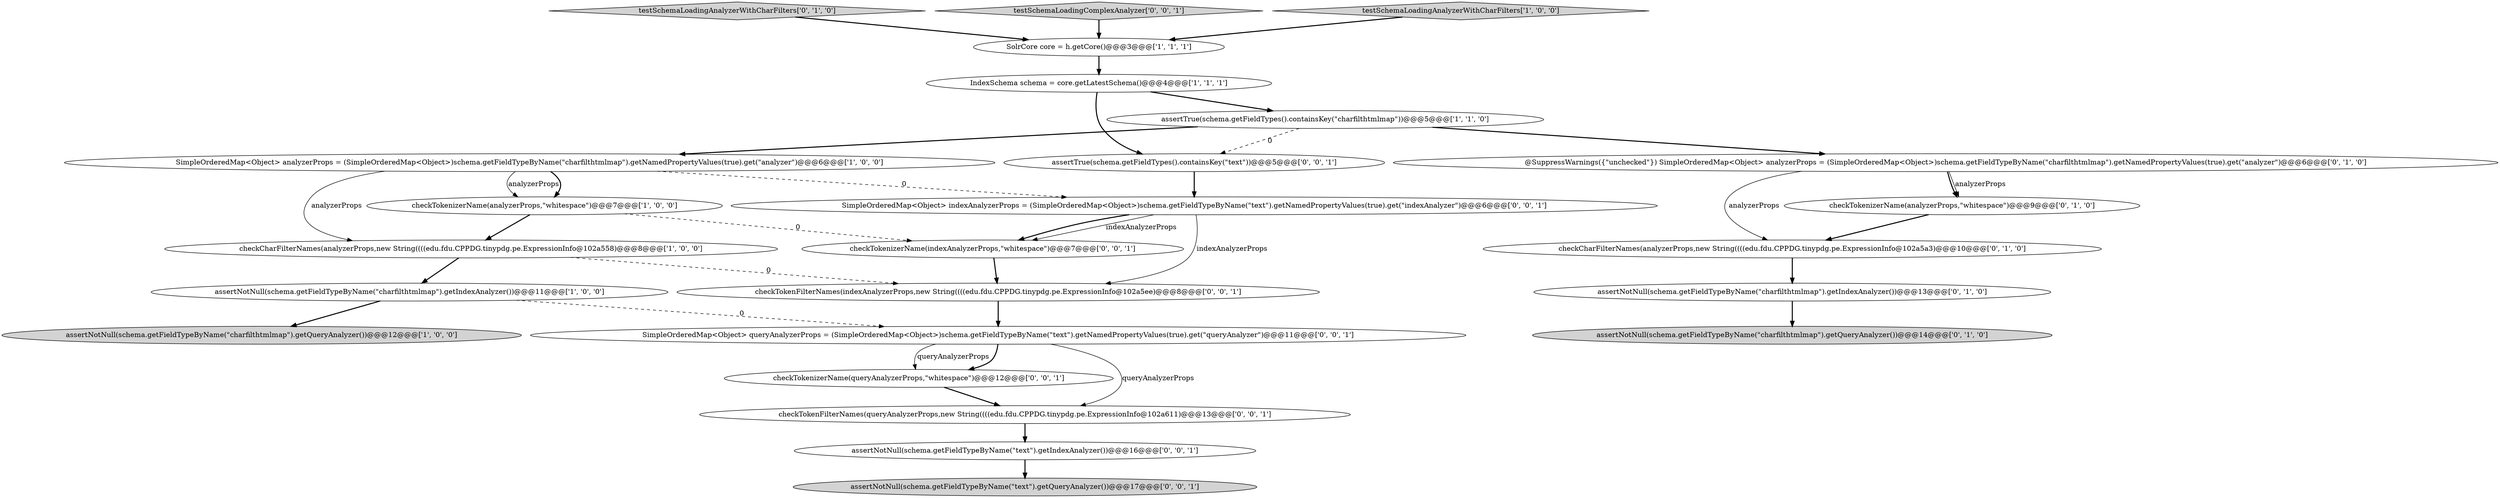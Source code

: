 digraph {
21 [style = filled, label = "SimpleOrderedMap<Object> queryAnalyzerProps = (SimpleOrderedMap<Object>)schema.getFieldTypeByName(\"text\").getNamedPropertyValues(true).get(\"queryAnalyzer\")@@@11@@@['0', '0', '1']", fillcolor = white, shape = ellipse image = "AAA0AAABBB3BBB"];
1 [style = filled, label = "assertNotNull(schema.getFieldTypeByName(\"charfilthtmlmap\").getQueryAnalyzer())@@@12@@@['1', '0', '0']", fillcolor = lightgray, shape = ellipse image = "AAA0AAABBB1BBB"];
18 [style = filled, label = "checkTokenFilterNames(indexAnalyzerProps,new String((((edu.fdu.CPPDG.tinypdg.pe.ExpressionInfo@102a5ee)@@@8@@@['0', '0', '1']", fillcolor = white, shape = ellipse image = "AAA0AAABBB3BBB"];
14 [style = filled, label = "assertNotNull(schema.getFieldTypeByName(\"charfilthtmlmap\").getQueryAnalyzer())@@@14@@@['0', '1', '0']", fillcolor = lightgray, shape = ellipse image = "AAA0AAABBB2BBB"];
9 [style = filled, label = "testSchemaLoadingAnalyzerWithCharFilters['0', '1', '0']", fillcolor = lightgray, shape = diamond image = "AAA0AAABBB2BBB"];
11 [style = filled, label = "checkCharFilterNames(analyzerProps,new String((((edu.fdu.CPPDG.tinypdg.pe.ExpressionInfo@102a5a3)@@@10@@@['0', '1', '0']", fillcolor = white, shape = ellipse image = "AAA0AAABBB2BBB"];
16 [style = filled, label = "checkTokenizerName(queryAnalyzerProps,\"whitespace\")@@@12@@@['0', '0', '1']", fillcolor = white, shape = ellipse image = "AAA0AAABBB3BBB"];
15 [style = filled, label = "SimpleOrderedMap<Object> indexAnalyzerProps = (SimpleOrderedMap<Object>)schema.getFieldTypeByName(\"text\").getNamedPropertyValues(true).get(\"indexAnalyzer\")@@@6@@@['0', '0', '1']", fillcolor = white, shape = ellipse image = "AAA0AAABBB3BBB"];
6 [style = filled, label = "checkCharFilterNames(analyzerProps,new String((((edu.fdu.CPPDG.tinypdg.pe.ExpressionInfo@102a558)@@@8@@@['1', '0', '0']", fillcolor = white, shape = ellipse image = "AAA0AAABBB1BBB"];
8 [style = filled, label = "SolrCore core = h.getCore()@@@3@@@['1', '1', '1']", fillcolor = white, shape = ellipse image = "AAA0AAABBB1BBB"];
2 [style = filled, label = "SimpleOrderedMap<Object> analyzerProps = (SimpleOrderedMap<Object>)schema.getFieldTypeByName(\"charfilthtmlmap\").getNamedPropertyValues(true).get(\"analyzer\")@@@6@@@['1', '0', '0']", fillcolor = white, shape = ellipse image = "AAA0AAABBB1BBB"];
17 [style = filled, label = "assertTrue(schema.getFieldTypes().containsKey(\"text\"))@@@5@@@['0', '0', '1']", fillcolor = white, shape = ellipse image = "AAA0AAABBB3BBB"];
20 [style = filled, label = "checkTokenizerName(indexAnalyzerProps,\"whitespace\")@@@7@@@['0', '0', '1']", fillcolor = white, shape = ellipse image = "AAA0AAABBB3BBB"];
19 [style = filled, label = "assertNotNull(schema.getFieldTypeByName(\"text\").getQueryAnalyzer())@@@17@@@['0', '0', '1']", fillcolor = lightgray, shape = ellipse image = "AAA0AAABBB3BBB"];
22 [style = filled, label = "testSchemaLoadingComplexAnalyzer['0', '0', '1']", fillcolor = lightgray, shape = diamond image = "AAA0AAABBB3BBB"];
0 [style = filled, label = "checkTokenizerName(analyzerProps,\"whitespace\")@@@7@@@['1', '0', '0']", fillcolor = white, shape = ellipse image = "AAA0AAABBB1BBB"];
10 [style = filled, label = "checkTokenizerName(analyzerProps,\"whitespace\")@@@9@@@['0', '1', '0']", fillcolor = white, shape = ellipse image = "AAA0AAABBB2BBB"];
4 [style = filled, label = "assertNotNull(schema.getFieldTypeByName(\"charfilthtmlmap\").getIndexAnalyzer())@@@11@@@['1', '0', '0']", fillcolor = white, shape = ellipse image = "AAA0AAABBB1BBB"];
12 [style = filled, label = "assertNotNull(schema.getFieldTypeByName(\"charfilthtmlmap\").getIndexAnalyzer())@@@13@@@['0', '1', '0']", fillcolor = white, shape = ellipse image = "AAA0AAABBB2BBB"];
5 [style = filled, label = "IndexSchema schema = core.getLatestSchema()@@@4@@@['1', '1', '1']", fillcolor = white, shape = ellipse image = "AAA0AAABBB1BBB"];
7 [style = filled, label = "testSchemaLoadingAnalyzerWithCharFilters['1', '0', '0']", fillcolor = lightgray, shape = diamond image = "AAA0AAABBB1BBB"];
23 [style = filled, label = "checkTokenFilterNames(queryAnalyzerProps,new String((((edu.fdu.CPPDG.tinypdg.pe.ExpressionInfo@102a611)@@@13@@@['0', '0', '1']", fillcolor = white, shape = ellipse image = "AAA0AAABBB3BBB"];
24 [style = filled, label = "assertNotNull(schema.getFieldTypeByName(\"text\").getIndexAnalyzer())@@@16@@@['0', '0', '1']", fillcolor = white, shape = ellipse image = "AAA0AAABBB3BBB"];
13 [style = filled, label = "@SuppressWarnings({\"unchecked\"}) SimpleOrderedMap<Object> analyzerProps = (SimpleOrderedMap<Object>)schema.getFieldTypeByName(\"charfilthtmlmap\").getNamedPropertyValues(true).get(\"analyzer\")@@@6@@@['0', '1', '0']", fillcolor = white, shape = ellipse image = "AAA0AAABBB2BBB"];
3 [style = filled, label = "assertTrue(schema.getFieldTypes().containsKey(\"charfilthtmlmap\"))@@@5@@@['1', '1', '0']", fillcolor = white, shape = ellipse image = "AAA0AAABBB1BBB"];
0->6 [style = bold, label=""];
7->8 [style = bold, label=""];
22->8 [style = bold, label=""];
11->12 [style = bold, label=""];
3->17 [style = dashed, label="0"];
8->5 [style = bold, label=""];
6->4 [style = bold, label=""];
6->18 [style = dashed, label="0"];
4->21 [style = dashed, label="0"];
3->2 [style = bold, label=""];
23->24 [style = bold, label=""];
12->14 [style = bold, label=""];
20->18 [style = bold, label=""];
21->16 [style = bold, label=""];
15->20 [style = solid, label="indexAnalyzerProps"];
10->11 [style = bold, label=""];
2->15 [style = dashed, label="0"];
3->13 [style = bold, label=""];
0->20 [style = dashed, label="0"];
4->1 [style = bold, label=""];
21->23 [style = solid, label="queryAnalyzerProps"];
5->17 [style = bold, label=""];
2->6 [style = solid, label="analyzerProps"];
16->23 [style = bold, label=""];
21->16 [style = solid, label="queryAnalyzerProps"];
17->15 [style = bold, label=""];
13->11 [style = solid, label="analyzerProps"];
2->0 [style = solid, label="analyzerProps"];
15->20 [style = bold, label=""];
18->21 [style = bold, label=""];
13->10 [style = solid, label="analyzerProps"];
2->0 [style = bold, label=""];
24->19 [style = bold, label=""];
5->3 [style = bold, label=""];
9->8 [style = bold, label=""];
13->10 [style = bold, label=""];
15->18 [style = solid, label="indexAnalyzerProps"];
}
